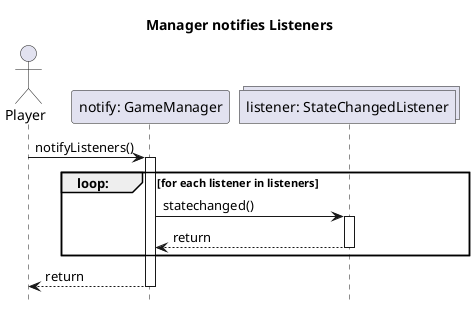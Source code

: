 @startuml
hide footbox
title Manager notifies Listeners 

actor Player as player
participant "notify: GameManager" as notify
collections "listener: StateChangedListener" as listener

player -> notify++: notifyListeners()
group loop: [for each listener in listeners]
    notify -> listener++: statechanged()
    listener --> notify--: return
end
notify --> player--: return


@enduml